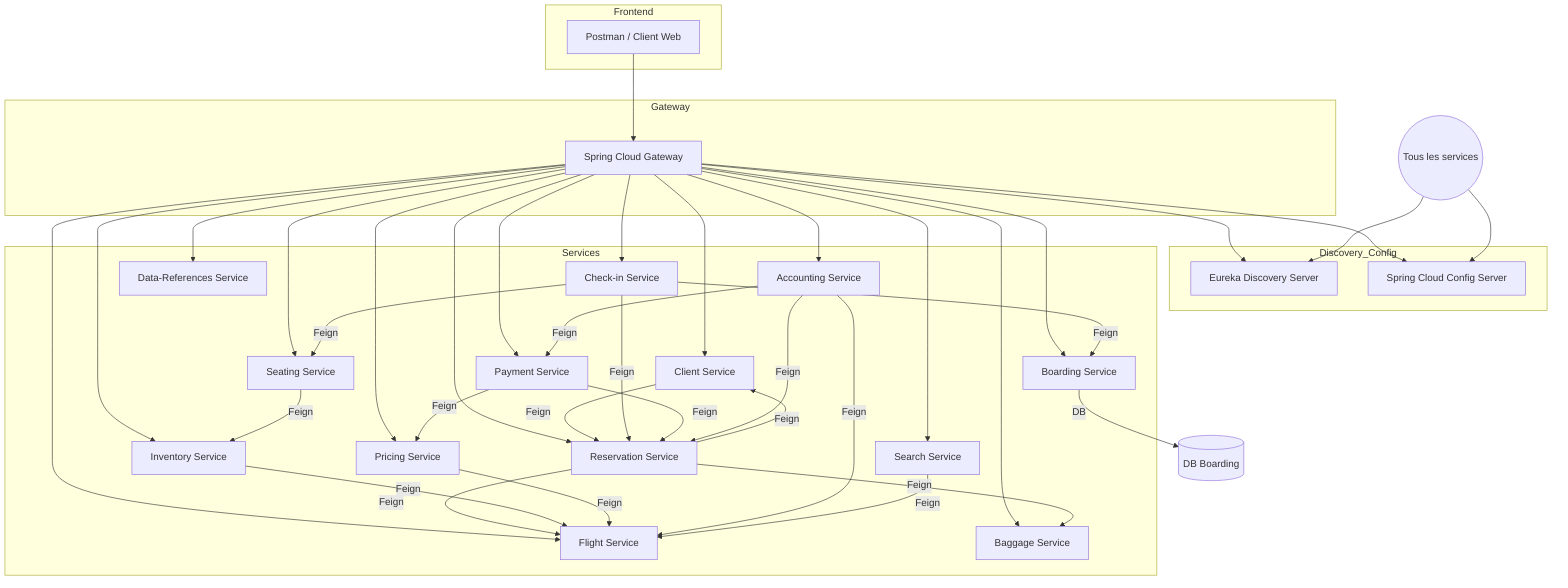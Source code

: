 graph TD
    subgraph Frontend
        Postman[Postman / Client Web]
    end

    subgraph Gateway
        GW[Spring Cloud Gateway]
    end

    subgraph Discovery_Config
        DISC[Eureka Discovery Server]
        CONFIG[Spring Cloud Config Server]
    end

    subgraph Services
        CLIENT[Client Service]
        RESERVATION[Reservation Service]
        FLIGHT[Flight Service]
        CHECKIN[Check-in Service]
        BOARDING[Boarding Service]
        SEATING[Seating Service]
        BAGGAGE[Baggage Service]
        INVENTORY[Inventory Service]
        PRICING[Pricing Service]
        PAYMENT[Payment Service]
        ACCOUNTING[Accounting Service]
        DATAREF[Data-References Service]
        SEARCH[Search Service]
    end

    Postman --> GW
    GW --> CLIENT
    GW --> RESERVATION
    GW --> FLIGHT
    GW --> CHECKIN
    GW --> BOARDING
    GW --> SEATING
    GW --> BAGGAGE
    GW --> INVENTORY
    GW --> PRICING
    GW --> PAYMENT
    GW --> ACCOUNTING
    GW --> DATAREF
    GW --> SEARCH

    CLIENT -->|Feign| RESERVATION
    RESERVATION -->|Feign| FLIGHT
    RESERVATION -->|Feign| CLIENT
    RESERVATION -->|Feign| BAGGAGE

    CHECKIN -->|Feign| RESERVATION
    CHECKIN -->|Feign| SEATING
    CHECKIN -->|Feign| BOARDING

    BOARDING -->|DB| DB_BOARDING[(DB Boarding)]
    SEATING -->|Feign| INVENTORY
    INVENTORY -->|Feign| FLIGHT

    PRICING -->|Feign| FLIGHT
    PAYMENT -->|Feign| RESERVATION
    PAYMENT -->|Feign| PRICING
    ACCOUNTING -->|Feign| PAYMENT
    ACCOUNTING -->|Feign| RESERVATION
    ACCOUNTING -->|Feign| FLIGHT

    SEARCH -->|Feign| FLIGHT

    GW --> DISC
    GW --> CONFIG
    all_services((Tous les services)) --> DISC
    all_services --> CONFIG